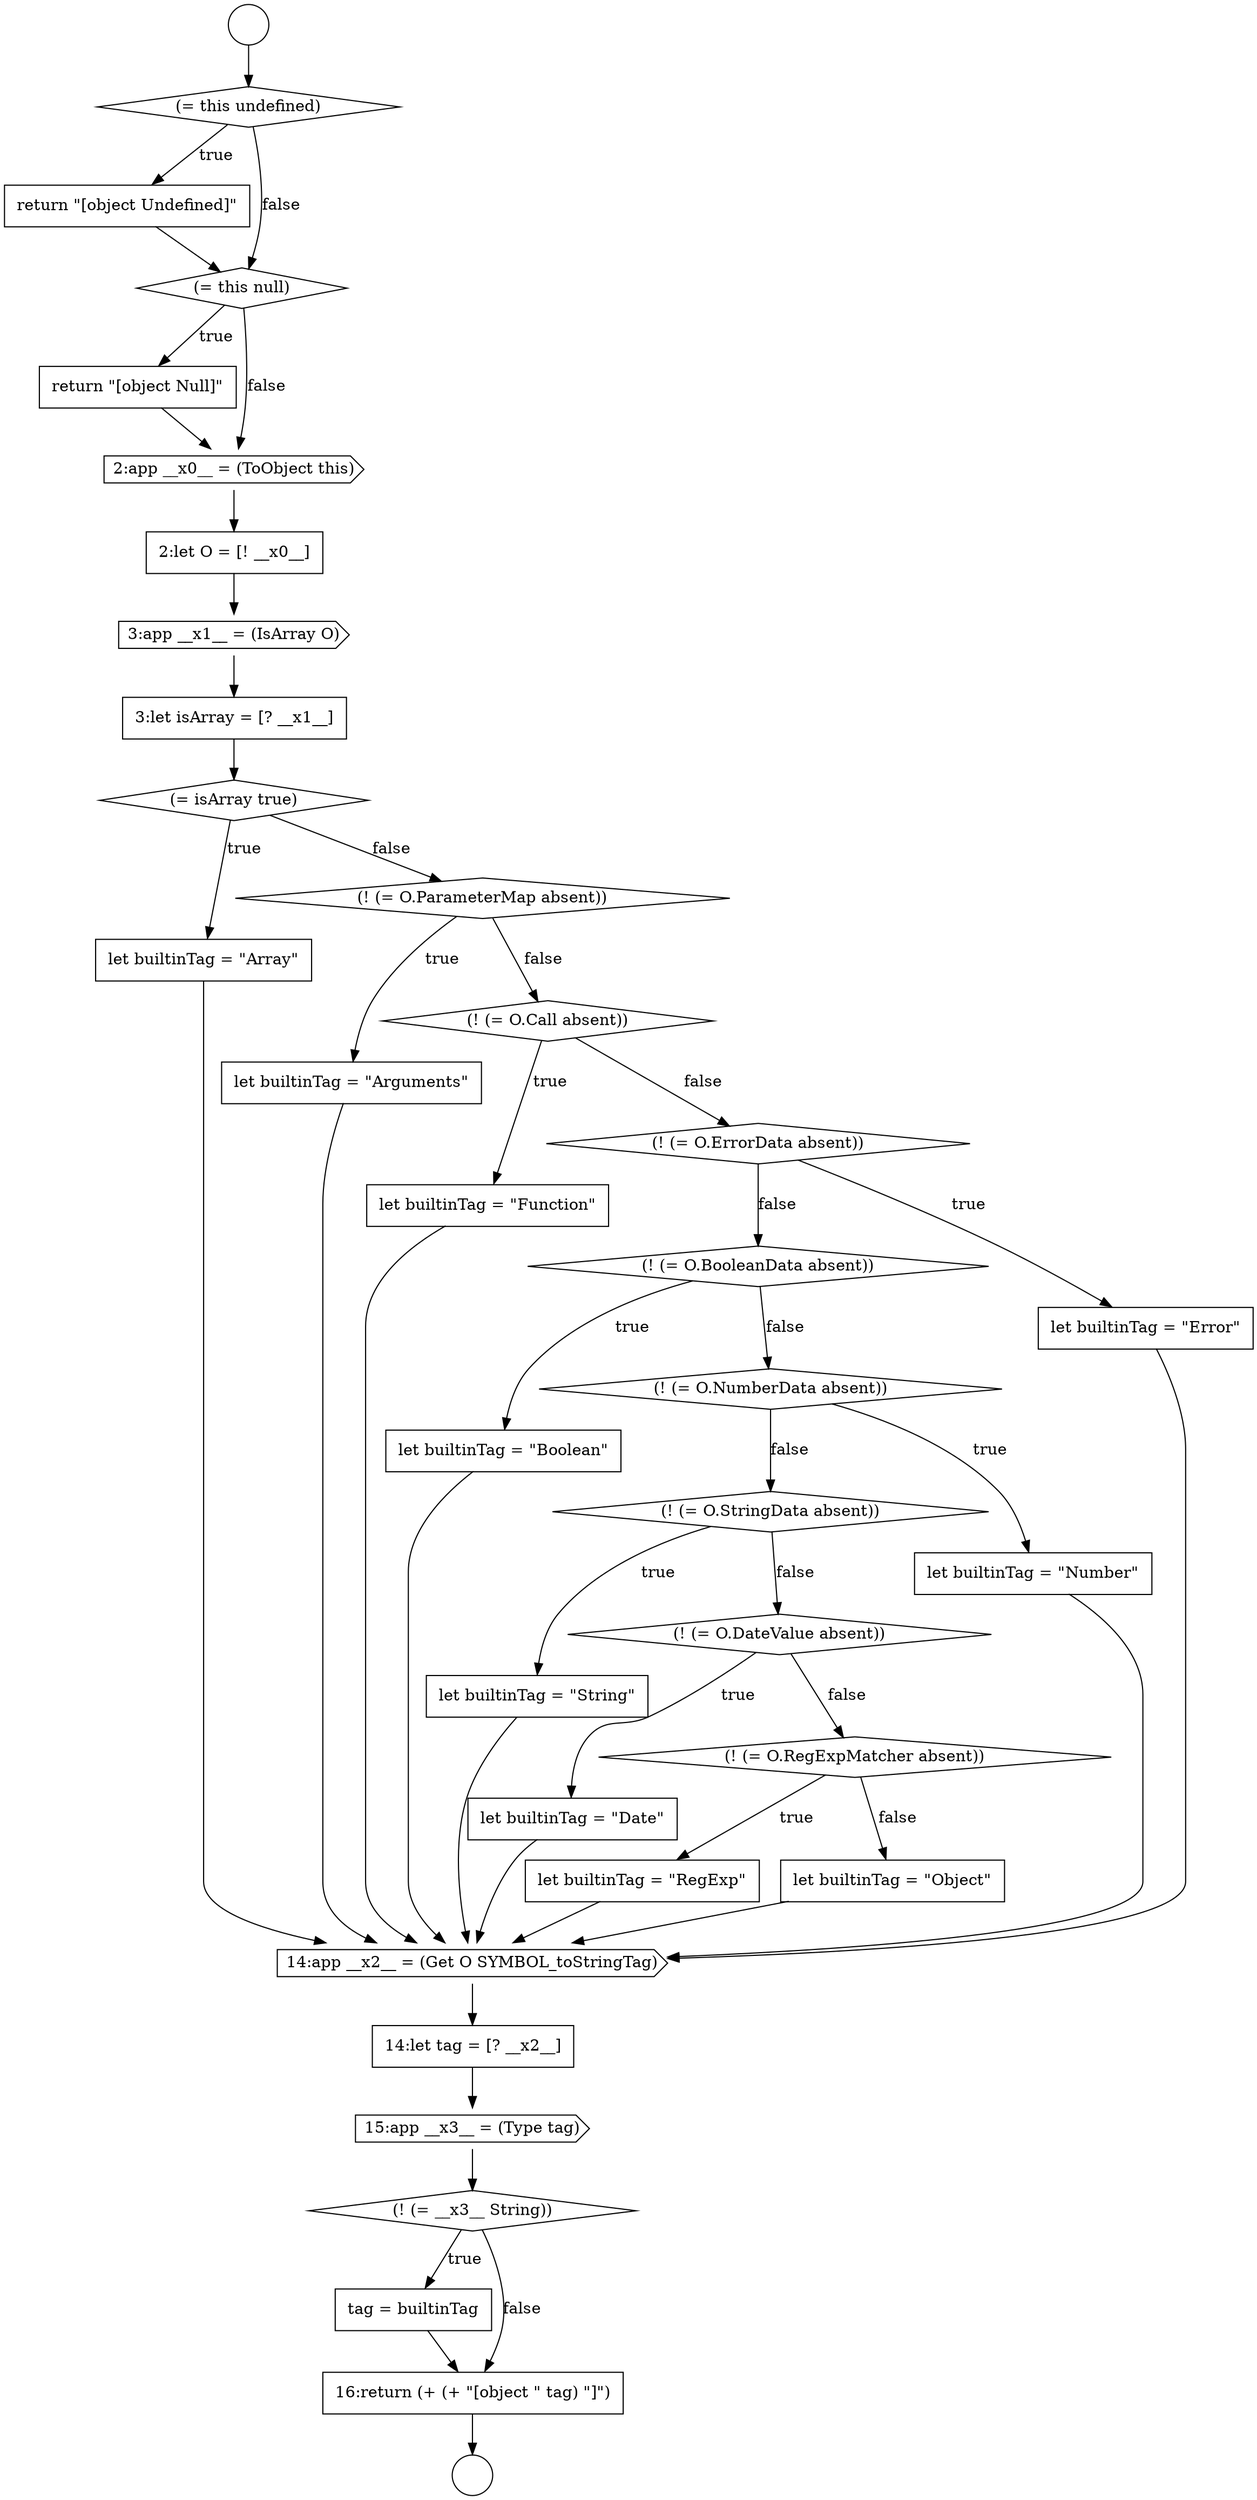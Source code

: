 digraph {
  node12261 [shape=none, margin=0, label=<<font color="black">
    <table border="0" cellborder="1" cellspacing="0" cellpadding="10">
      <tr><td align="left">let builtinTag = &quot;Function&quot;</td></tr>
    </table>
  </font>> color="black" fillcolor="white" style=filled]
  node12257 [shape=none, margin=0, label=<<font color="black">
    <table border="0" cellborder="1" cellspacing="0" cellpadding="10">
      <tr><td align="left">let builtinTag = &quot;Array&quot;</td></tr>
    </table>
  </font>> color="black" fillcolor="white" style=filled]
  node12254 [shape=cds, label=<<font color="black">3:app __x1__ = (IsArray O)</font>> color="black" fillcolor="white" style=filled]
  node12269 [shape=none, margin=0, label=<<font color="black">
    <table border="0" cellborder="1" cellspacing="0" cellpadding="10">
      <tr><td align="left">let builtinTag = &quot;String&quot;</td></tr>
    </table>
  </font>> color="black" fillcolor="white" style=filled]
  node12276 [shape=none, margin=0, label=<<font color="black">
    <table border="0" cellborder="1" cellspacing="0" cellpadding="10">
      <tr><td align="left">14:let tag = [? __x2__]</td></tr>
    </table>
  </font>> color="black" fillcolor="white" style=filled]
  node12249 [shape=none, margin=0, label=<<font color="black">
    <table border="0" cellborder="1" cellspacing="0" cellpadding="10">
      <tr><td align="left">return &quot;[object Undefined]&quot;</td></tr>
    </table>
  </font>> color="black" fillcolor="white" style=filled]
  node12275 [shape=cds, label=<<font color="black">14:app __x2__ = (Get O SYMBOL_toStringTag)</font>> color="black" fillcolor="white" style=filled]
  node12279 [shape=none, margin=0, label=<<font color="black">
    <table border="0" cellborder="1" cellspacing="0" cellpadding="10">
      <tr><td align="left">tag = builtinTag</td></tr>
    </table>
  </font>> color="black" fillcolor="white" style=filled]
  node12264 [shape=diamond, label=<<font color="black">(! (= O.BooleanData absent))</font>> color="black" fillcolor="white" style=filled]
  node12270 [shape=diamond, label=<<font color="black">(! (= O.DateValue absent))</font>> color="black" fillcolor="white" style=filled]
  node12265 [shape=none, margin=0, label=<<font color="black">
    <table border="0" cellborder="1" cellspacing="0" cellpadding="10">
      <tr><td align="left">let builtinTag = &quot;Boolean&quot;</td></tr>
    </table>
  </font>> color="black" fillcolor="white" style=filled]
  node12259 [shape=none, margin=0, label=<<font color="black">
    <table border="0" cellborder="1" cellspacing="0" cellpadding="10">
      <tr><td align="left">let builtinTag = &quot;Arguments&quot;</td></tr>
    </table>
  </font>> color="black" fillcolor="white" style=filled]
  node12263 [shape=none, margin=0, label=<<font color="black">
    <table border="0" cellborder="1" cellspacing="0" cellpadding="10">
      <tr><td align="left">let builtinTag = &quot;Error&quot;</td></tr>
    </table>
  </font>> color="black" fillcolor="white" style=filled]
  node12251 [shape=none, margin=0, label=<<font color="black">
    <table border="0" cellborder="1" cellspacing="0" cellpadding="10">
      <tr><td align="left">return &quot;[object Null]&quot;</td></tr>
    </table>
  </font>> color="black" fillcolor="white" style=filled]
  node12256 [shape=diamond, label=<<font color="black">(= isArray true)</font>> color="black" fillcolor="white" style=filled]
  node12262 [shape=diamond, label=<<font color="black">(! (= O.ErrorData absent))</font>> color="black" fillcolor="white" style=filled]
  node12277 [shape=cds, label=<<font color="black">15:app __x3__ = (Type tag)</font>> color="black" fillcolor="white" style=filled]
  node12273 [shape=none, margin=0, label=<<font color="black">
    <table border="0" cellborder="1" cellspacing="0" cellpadding="10">
      <tr><td align="left">let builtinTag = &quot;RegExp&quot;</td></tr>
    </table>
  </font>> color="black" fillcolor="white" style=filled]
  node12260 [shape=diamond, label=<<font color="black">(! (= O.Call absent))</font>> color="black" fillcolor="white" style=filled]
  node12247 [shape=circle label=" " color="black" fillcolor="white" style=filled]
  node12250 [shape=diamond, label=<<font color="black">(= this null)</font>> color="black" fillcolor="white" style=filled]
  node12255 [shape=none, margin=0, label=<<font color="black">
    <table border="0" cellborder="1" cellspacing="0" cellpadding="10">
      <tr><td align="left">3:let isArray = [? __x1__]</td></tr>
    </table>
  </font>> color="black" fillcolor="white" style=filled]
  node12280 [shape=none, margin=0, label=<<font color="black">
    <table border="0" cellborder="1" cellspacing="0" cellpadding="10">
      <tr><td align="left">16:return (+ (+ &quot;[object &quot; tag) &quot;]&quot;)</td></tr>
    </table>
  </font>> color="black" fillcolor="white" style=filled]
  node12278 [shape=diamond, label=<<font color="black">(! (= __x3__ String))</font>> color="black" fillcolor="white" style=filled]
  node12246 [shape=circle label=" " color="black" fillcolor="white" style=filled]
  node12248 [shape=diamond, label=<<font color="black">(= this undefined)</font>> color="black" fillcolor="white" style=filled]
  node12274 [shape=none, margin=0, label=<<font color="black">
    <table border="0" cellborder="1" cellspacing="0" cellpadding="10">
      <tr><td align="left">let builtinTag = &quot;Object&quot;</td></tr>
    </table>
  </font>> color="black" fillcolor="white" style=filled]
  node12266 [shape=diamond, label=<<font color="black">(! (= O.NumberData absent))</font>> color="black" fillcolor="white" style=filled]
  node12271 [shape=none, margin=0, label=<<font color="black">
    <table border="0" cellborder="1" cellspacing="0" cellpadding="10">
      <tr><td align="left">let builtinTag = &quot;Date&quot;</td></tr>
    </table>
  </font>> color="black" fillcolor="white" style=filled]
  node12258 [shape=diamond, label=<<font color="black">(! (= O.ParameterMap absent))</font>> color="black" fillcolor="white" style=filled]
  node12268 [shape=diamond, label=<<font color="black">(! (= O.StringData absent))</font>> color="black" fillcolor="white" style=filled]
  node12267 [shape=none, margin=0, label=<<font color="black">
    <table border="0" cellborder="1" cellspacing="0" cellpadding="10">
      <tr><td align="left">let builtinTag = &quot;Number&quot;</td></tr>
    </table>
  </font>> color="black" fillcolor="white" style=filled]
  node12272 [shape=diamond, label=<<font color="black">(! (= O.RegExpMatcher absent))</font>> color="black" fillcolor="white" style=filled]
  node12252 [shape=cds, label=<<font color="black">2:app __x0__ = (ToObject this)</font>> color="black" fillcolor="white" style=filled]
  node12253 [shape=none, margin=0, label=<<font color="black">
    <table border="0" cellborder="1" cellspacing="0" cellpadding="10">
      <tr><td align="left">2:let O = [! __x0__]</td></tr>
    </table>
  </font>> color="black" fillcolor="white" style=filled]
  node12250 -> node12251 [label=<<font color="black">true</font>> color="black"]
  node12250 -> node12252 [label=<<font color="black">false</font>> color="black"]
  node12254 -> node12255 [ color="black"]
  node12278 -> node12279 [label=<<font color="black">true</font>> color="black"]
  node12278 -> node12280 [label=<<font color="black">false</font>> color="black"]
  node12277 -> node12278 [ color="black"]
  node12279 -> node12280 [ color="black"]
  node12248 -> node12249 [label=<<font color="black">true</font>> color="black"]
  node12248 -> node12250 [label=<<font color="black">false</font>> color="black"]
  node12271 -> node12275 [ color="black"]
  node12256 -> node12257 [label=<<font color="black">true</font>> color="black"]
  node12256 -> node12258 [label=<<font color="black">false</font>> color="black"]
  node12263 -> node12275 [ color="black"]
  node12255 -> node12256 [ color="black"]
  node12262 -> node12263 [label=<<font color="black">true</font>> color="black"]
  node12262 -> node12264 [label=<<font color="black">false</font>> color="black"]
  node12270 -> node12271 [label=<<font color="black">true</font>> color="black"]
  node12270 -> node12272 [label=<<font color="black">false</font>> color="black"]
  node12272 -> node12273 [label=<<font color="black">true</font>> color="black"]
  node12272 -> node12274 [label=<<font color="black">false</font>> color="black"]
  node12251 -> node12252 [ color="black"]
  node12264 -> node12265 [label=<<font color="black">true</font>> color="black"]
  node12264 -> node12266 [label=<<font color="black">false</font>> color="black"]
  node12269 -> node12275 [ color="black"]
  node12267 -> node12275 [ color="black"]
  node12274 -> node12275 [ color="black"]
  node12252 -> node12253 [ color="black"]
  node12273 -> node12275 [ color="black"]
  node12246 -> node12248 [ color="black"]
  node12266 -> node12267 [label=<<font color="black">true</font>> color="black"]
  node12266 -> node12268 [label=<<font color="black">false</font>> color="black"]
  node12265 -> node12275 [ color="black"]
  node12253 -> node12254 [ color="black"]
  node12280 -> node12247 [ color="black"]
  node12276 -> node12277 [ color="black"]
  node12259 -> node12275 [ color="black"]
  node12275 -> node12276 [ color="black"]
  node12260 -> node12261 [label=<<font color="black">true</font>> color="black"]
  node12260 -> node12262 [label=<<font color="black">false</font>> color="black"]
  node12261 -> node12275 [ color="black"]
  node12258 -> node12259 [label=<<font color="black">true</font>> color="black"]
  node12258 -> node12260 [label=<<font color="black">false</font>> color="black"]
  node12268 -> node12269 [label=<<font color="black">true</font>> color="black"]
  node12268 -> node12270 [label=<<font color="black">false</font>> color="black"]
  node12257 -> node12275 [ color="black"]
  node12249 -> node12250 [ color="black"]
}
